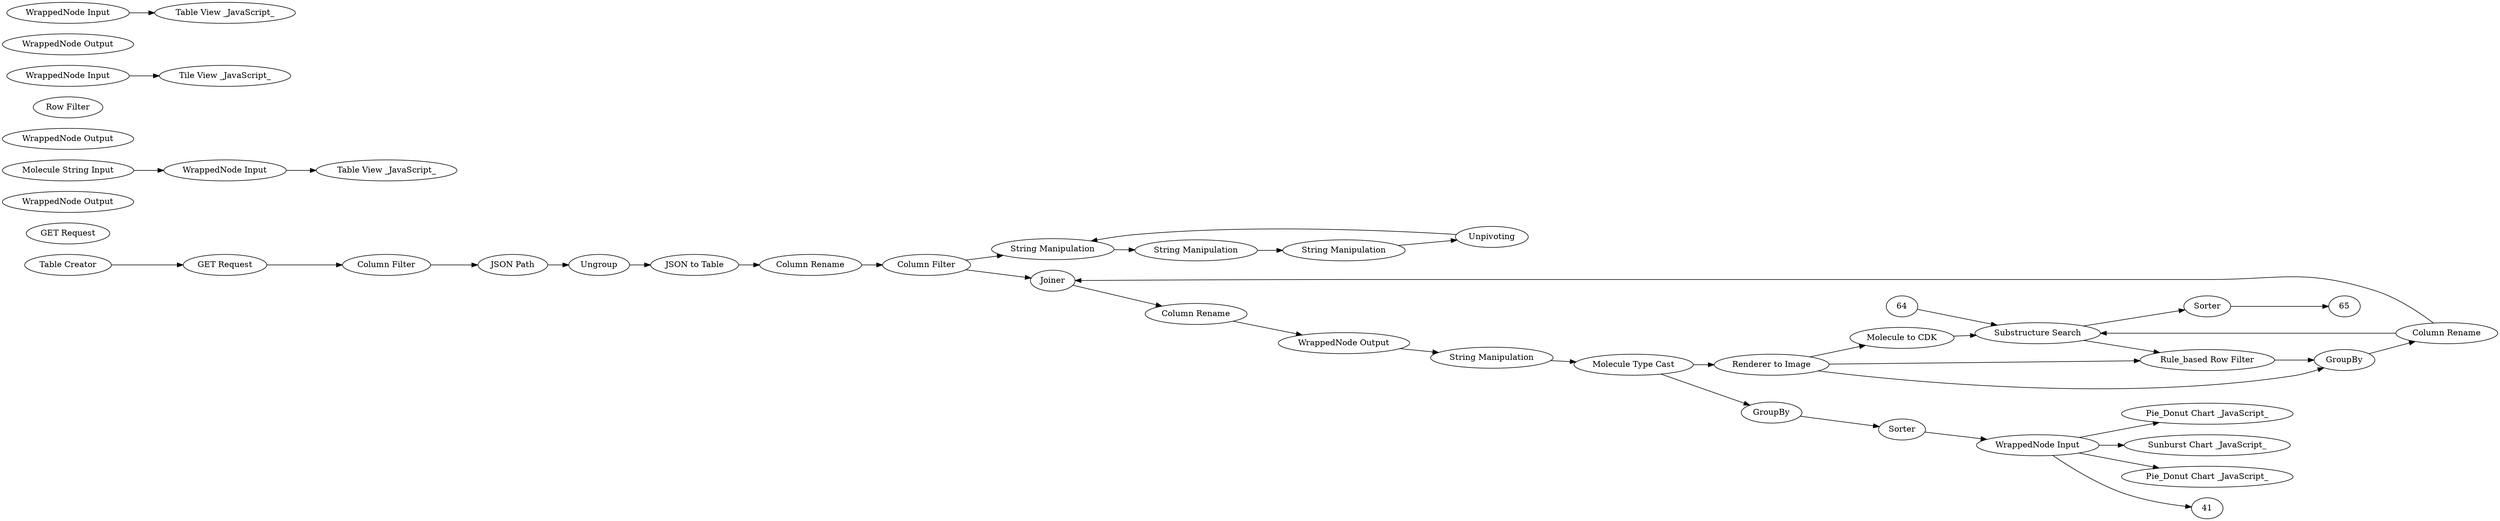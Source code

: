 digraph {
	2 [label="Column Filter"]
	6 [label="Molecule Type Cast"]
	25 [label="GET Request"]
	26 [label="Table Creator"]
	31 [label="GET Request"]
	33 [label="Molecule to CDK"]
	35 [label=GroupBy]
	36 [label=Sorter]
	39 [label="Column Resorter"]
	34 [label="Pie_Donut Chart _JavaScript_"]
	37 [label="Sunburst Chart _JavaScript_"]
	38 [label="Pie_Donut Chart _JavaScript_"]
	39 [label="WrappedNode Input"]
	40 [label="WrappedNode Output"]
	46 [label="JSON to Table"]
	48 [label="JSON Path"]
	49 [label=Ungroup]
	53 [label="String Manipulation"]
	42 [label="Molecule String Input"]
	43 [label="WrappedNode Input"]
	44 [label="WrappedNode Output"]
	43 [label="Table View _JavaScript_"]
	44 [label="WrappedNode Input"]
	45 [label="WrappedNode Output"]
	66 [label="Renderer to Image"]
	70 [label="String Manipulation"]
	74 [label="Column Rename"]
	75 [label="Column Filter"]
	79 [label=Unpivoting]
	80 [label="String Manipulation"]
	81 [label="String Manipulation"]
	82 [label="String Manipulation"]
	83 [label="Row Filter"]
	86 [label="String Manipulation"]
	87 [label="Rule_based Row Filter"]
	88 [label=GroupBy]
	89 [label="Column Rename"]
	84 [label=Joiner]
	85 [label="Column Rename"]
	86 [label="Substructure Search"]
	19 [label="Tile View _JavaScript_"]
	20 [label="WrappedNode Input"]
	21 [label="WrappedNode Output"]
	68 [label="Table View _JavaScript_"]
	69 [label="WrappedNode Input"]
	70 [label="WrappedNode Output"]
	92 [label=Sorter]
	35 -> 36
	36 -> 39
	39 -> 38
	39 -> 37
	39 -> 34
	42 -> 44
	44 -> 43
	79 -> 80
	80 -> 81
	81 -> 82
	82 -> 79
	89 -> 86
	86 -> 87
	87 -> 88
	88 -> 89
	20 -> 19
	69 -> 68
	2 -> 48
	6 -> 66
	6 -> 35
	25 -> 2
	26 -> 25
	33 -> 86
	39 -> 41
	46 -> 74
	48 -> 49
	49 -> 46
	53 -> 6
	64 -> 86
	66 -> 33
	66 -> 87
	66 -> 88
	70 -> 53
	74 -> 75
	75 -> 80
	75 -> 84
	89 -> 84
	84 -> 85
	85 -> 70
	86 -> 92
	92 -> 65
	rankdir=LR
}
